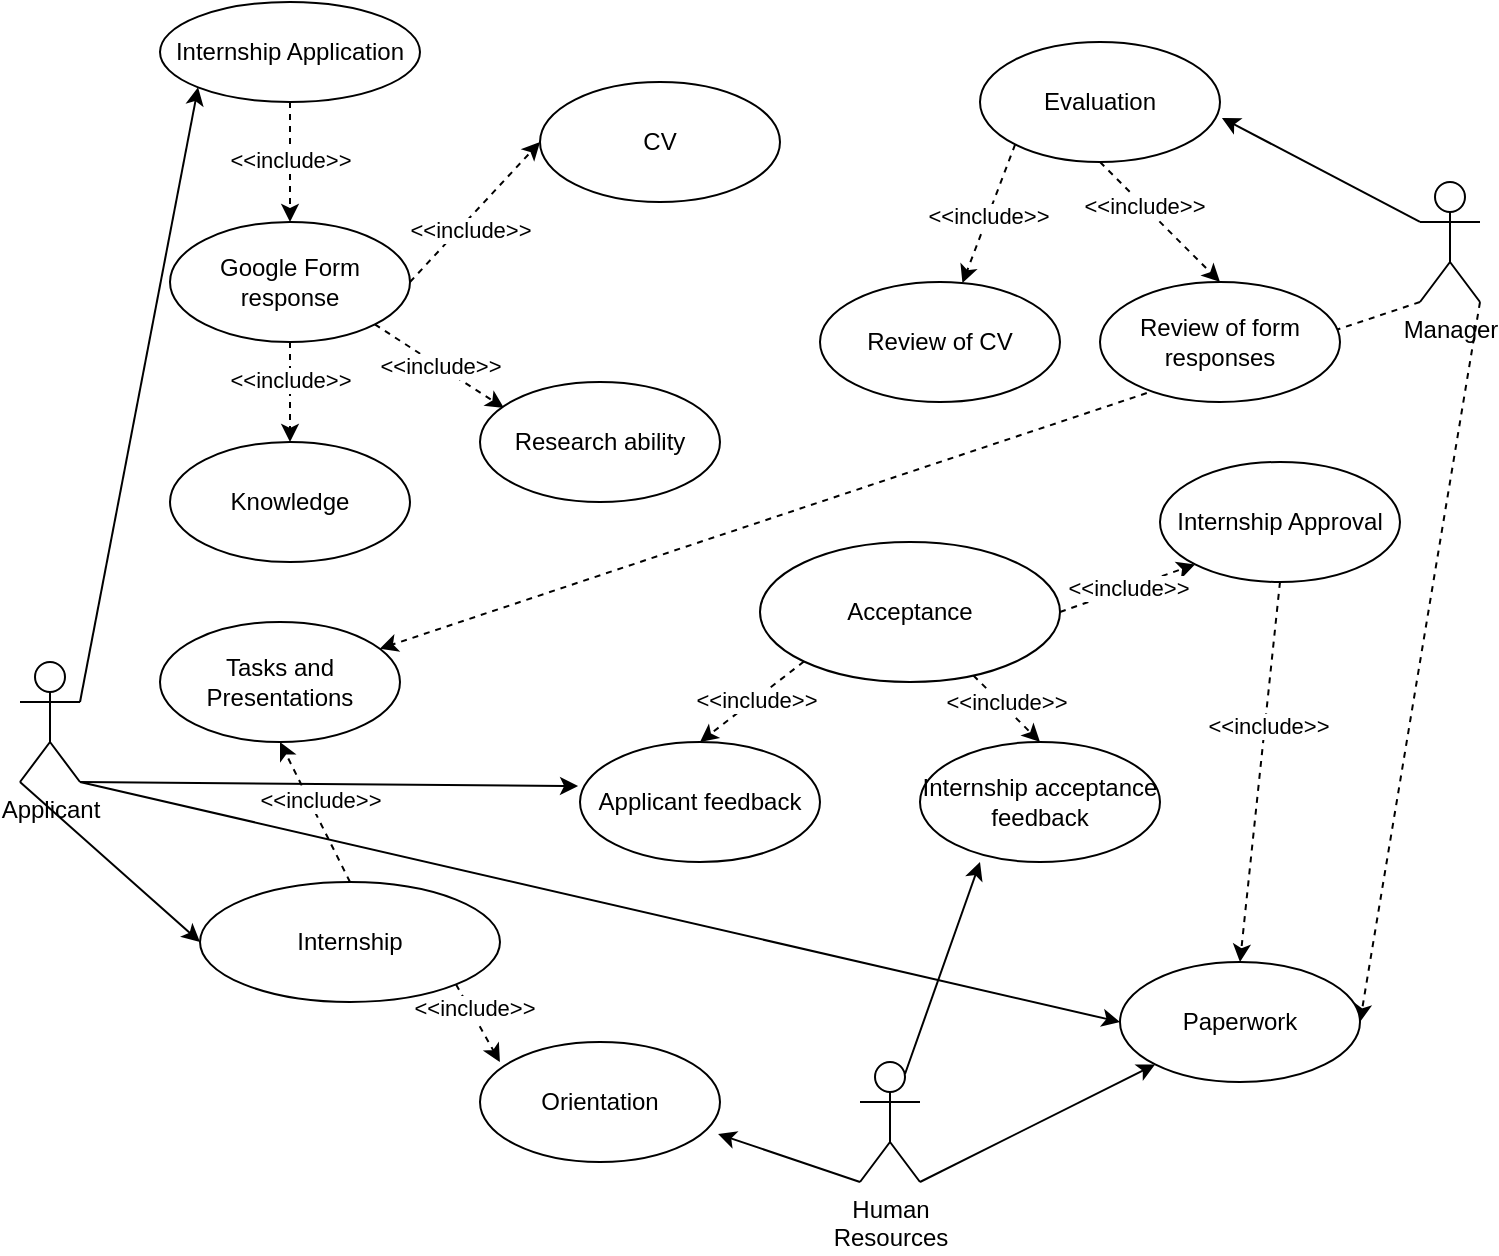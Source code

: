 <mxfile version="14.9.5" type="device"><diagram id="lWNCfgWXgskCRjdczsk7" name="Page-1"><mxGraphModel dx="1426" dy="693" grid="1" gridSize="10" guides="1" tooltips="1" connect="1" arrows="1" fold="1" page="1" pageScale="1" pageWidth="850" pageHeight="1100" math="0" shadow="0"><root><mxCell id="0"/><mxCell id="1" parent="0"/><mxCell id="iGHBHf8nV2xLKh5BKwFC-67" style="edgeStyle=none;rounded=0;orthogonalLoop=1;jettySize=auto;html=1;exitX=0.75;exitY=0.1;exitDx=0;exitDy=0;exitPerimeter=0;entryX=0.25;entryY=1;entryDx=0;entryDy=0;entryPerimeter=0;" edge="1" parent="1" source="iGHBHf8nV2xLKh5BKwFC-1" target="iGHBHf8nV2xLKh5BKwFC-40"><mxGeometry relative="1" as="geometry"/></mxCell><mxCell id="iGHBHf8nV2xLKh5BKwFC-68" style="edgeStyle=none;rounded=0;orthogonalLoop=1;jettySize=auto;html=1;exitX=1;exitY=1;exitDx=0;exitDy=0;exitPerimeter=0;entryX=0;entryY=1;entryDx=0;entryDy=0;" edge="1" parent="1" source="iGHBHf8nV2xLKh5BKwFC-1" target="iGHBHf8nV2xLKh5BKwFC-61"><mxGeometry relative="1" as="geometry"/></mxCell><mxCell id="iGHBHf8nV2xLKh5BKwFC-72" style="edgeStyle=none;rounded=0;orthogonalLoop=1;jettySize=auto;html=1;exitX=0;exitY=1;exitDx=0;exitDy=0;exitPerimeter=0;entryX=0.992;entryY=0.767;entryDx=0;entryDy=0;entryPerimeter=0;" edge="1" parent="1" source="iGHBHf8nV2xLKh5BKwFC-1" target="iGHBHf8nV2xLKh5BKwFC-71"><mxGeometry relative="1" as="geometry"/></mxCell><mxCell id="iGHBHf8nV2xLKh5BKwFC-1" value="&lt;div&gt;Human&lt;/div&gt;&lt;div&gt;Resources&lt;/div&gt;" style="shape=umlActor;verticalLabelPosition=bottom;verticalAlign=top;html=1;outlineConnect=0;" vertex="1" parent="1"><mxGeometry x="480" y="590" width="30" height="60" as="geometry"/></mxCell><mxCell id="iGHBHf8nV2xLKh5BKwFC-31" style="edgeStyle=none;rounded=0;orthogonalLoop=1;jettySize=auto;html=1;exitX=0;exitY=0.333;exitDx=0;exitDy=0;exitPerimeter=0;entryX=1.008;entryY=0.633;entryDx=0;entryDy=0;entryPerimeter=0;" edge="1" parent="1" source="iGHBHf8nV2xLKh5BKwFC-2" target="iGHBHf8nV2xLKh5BKwFC-30"><mxGeometry relative="1" as="geometry"/></mxCell><mxCell id="iGHBHf8nV2xLKh5BKwFC-64" style="edgeStyle=none;rounded=0;orthogonalLoop=1;jettySize=auto;html=1;exitX=1;exitY=1;exitDx=0;exitDy=0;exitPerimeter=0;entryX=1;entryY=0.5;entryDx=0;entryDy=0;dashed=1;" edge="1" parent="1" source="iGHBHf8nV2xLKh5BKwFC-2" target="iGHBHf8nV2xLKh5BKwFC-61"><mxGeometry relative="1" as="geometry"/></mxCell><mxCell id="iGHBHf8nV2xLKh5BKwFC-78" style="edgeStyle=none;rounded=0;orthogonalLoop=1;jettySize=auto;html=1;exitX=0;exitY=1;exitDx=0;exitDy=0;exitPerimeter=0;dashed=1;" edge="1" parent="1" source="iGHBHf8nV2xLKh5BKwFC-2" target="iGHBHf8nV2xLKh5BKwFC-76"><mxGeometry relative="1" as="geometry"/></mxCell><mxCell id="iGHBHf8nV2xLKh5BKwFC-2" value="&lt;div&gt;Manager&lt;/div&gt;&lt;div&gt;&lt;br&gt;&lt;/div&gt;" style="shape=umlActor;verticalLabelPosition=bottom;verticalAlign=top;html=1;outlineConnect=0;" vertex="1" parent="1"><mxGeometry x="760" y="150" width="30" height="60" as="geometry"/></mxCell><mxCell id="iGHBHf8nV2xLKh5BKwFC-28" style="edgeStyle=none;rounded=0;orthogonalLoop=1;jettySize=auto;html=1;exitX=1;exitY=0.333;exitDx=0;exitDy=0;exitPerimeter=0;entryX=0;entryY=1;entryDx=0;entryDy=0;" edge="1" parent="1" source="iGHBHf8nV2xLKh5BKwFC-3" target="iGHBHf8nV2xLKh5BKwFC-6"><mxGeometry relative="1" as="geometry"/></mxCell><mxCell id="iGHBHf8nV2xLKh5BKwFC-46" style="edgeStyle=none;rounded=0;orthogonalLoop=1;jettySize=auto;html=1;exitX=1;exitY=1;exitDx=0;exitDy=0;exitPerimeter=0;entryX=-0.008;entryY=0.367;entryDx=0;entryDy=0;entryPerimeter=0;" edge="1" parent="1" source="iGHBHf8nV2xLKh5BKwFC-3" target="iGHBHf8nV2xLKh5BKwFC-44"><mxGeometry relative="1" as="geometry"/></mxCell><mxCell id="iGHBHf8nV2xLKh5BKwFC-66" style="edgeStyle=none;rounded=0;orthogonalLoop=1;jettySize=auto;html=1;exitX=1;exitY=1;exitDx=0;exitDy=0;exitPerimeter=0;entryX=0;entryY=0.5;entryDx=0;entryDy=0;" edge="1" parent="1" source="iGHBHf8nV2xLKh5BKwFC-3" target="iGHBHf8nV2xLKh5BKwFC-61"><mxGeometry relative="1" as="geometry"/></mxCell><mxCell id="iGHBHf8nV2xLKh5BKwFC-70" style="edgeStyle=none;rounded=0;orthogonalLoop=1;jettySize=auto;html=1;exitX=0;exitY=1;exitDx=0;exitDy=0;exitPerimeter=0;entryX=0;entryY=0.5;entryDx=0;entryDy=0;" edge="1" parent="1" source="iGHBHf8nV2xLKh5BKwFC-3" target="iGHBHf8nV2xLKh5BKwFC-69"><mxGeometry relative="1" as="geometry"/></mxCell><mxCell id="iGHBHf8nV2xLKh5BKwFC-77" style="edgeStyle=none;rounded=0;orthogonalLoop=1;jettySize=auto;html=1;exitX=0;exitY=1;exitDx=0;exitDy=0;exitPerimeter=0;dashed=1;" edge="1" parent="1" source="iGHBHf8nV2xLKh5BKwFC-3"><mxGeometry relative="1" as="geometry"><mxPoint x="60" y="450" as="targetPoint"/></mxGeometry></mxCell><mxCell id="iGHBHf8nV2xLKh5BKwFC-3" value="Applicant" style="shape=umlActor;verticalLabelPosition=bottom;verticalAlign=top;html=1;outlineConnect=0;" vertex="1" parent="1"><mxGeometry x="60" y="390" width="30" height="60" as="geometry"/></mxCell><mxCell id="iGHBHf8nV2xLKh5BKwFC-14" style="edgeStyle=orthogonalEdgeStyle;rounded=0;orthogonalLoop=1;jettySize=auto;html=1;exitX=0.5;exitY=1;exitDx=0;exitDy=0;entryX=0.5;entryY=0;entryDx=0;entryDy=0;dashed=1;" edge="1" parent="1" source="iGHBHf8nV2xLKh5BKwFC-6" target="iGHBHf8nV2xLKh5BKwFC-12"><mxGeometry relative="1" as="geometry"/></mxCell><mxCell id="iGHBHf8nV2xLKh5BKwFC-15" value="&amp;lt;&amp;lt;include&amp;gt;&amp;gt;" style="edgeLabel;html=1;align=center;verticalAlign=middle;resizable=0;points=[];" vertex="1" connectable="0" parent="iGHBHf8nV2xLKh5BKwFC-14"><mxGeometry x="-0.033" relative="1" as="geometry"><mxPoint as="offset"/></mxGeometry></mxCell><mxCell id="iGHBHf8nV2xLKh5BKwFC-6" value="&lt;span class=&quot;VIiyi&quot; lang=&quot;en&quot;&gt;&lt;span class=&quot;JLqJ4b ChMk0b&quot;&gt;&lt;span&gt;Internship Application&lt;/span&gt;&lt;/span&gt;&lt;/span&gt; " style="ellipse;whiteSpace=wrap;html=1;" vertex="1" parent="1"><mxGeometry x="130" y="60" width="130" height="50" as="geometry"/></mxCell><mxCell id="iGHBHf8nV2xLKh5BKwFC-16" style="edgeStyle=orthogonalEdgeStyle;rounded=0;orthogonalLoop=1;jettySize=auto;html=1;exitX=0.5;exitY=1;exitDx=0;exitDy=0;dashed=1;entryX=0.5;entryY=0;entryDx=0;entryDy=0;" edge="1" parent="1" source="iGHBHf8nV2xLKh5BKwFC-12" target="iGHBHf8nV2xLKh5BKwFC-19"><mxGeometry relative="1" as="geometry"><mxPoint x="190" y="310" as="targetPoint"/></mxGeometry></mxCell><mxCell id="iGHBHf8nV2xLKh5BKwFC-17" value="&amp;lt;&amp;lt;include&amp;gt;&amp;gt;" style="edgeLabel;html=1;align=center;verticalAlign=middle;resizable=0;points=[];" vertex="1" connectable="0" parent="iGHBHf8nV2xLKh5BKwFC-16"><mxGeometry x="-0.25" relative="1" as="geometry"><mxPoint as="offset"/></mxGeometry></mxCell><mxCell id="iGHBHf8nV2xLKh5BKwFC-20" style="rounded=0;orthogonalLoop=1;jettySize=auto;html=1;exitX=1;exitY=0.5;exitDx=0;exitDy=0;dashed=1;entryX=0;entryY=0.5;entryDx=0;entryDy=0;" edge="1" parent="1" source="iGHBHf8nV2xLKh5BKwFC-12" target="iGHBHf8nV2xLKh5BKwFC-22"><mxGeometry relative="1" as="geometry"><mxPoint x="370" y="200" as="targetPoint"/></mxGeometry></mxCell><mxCell id="iGHBHf8nV2xLKh5BKwFC-21" value="&lt;div&gt;&amp;lt;&amp;lt;include&amp;gt;&amp;gt;&lt;/div&gt;" style="edgeLabel;html=1;align=center;verticalAlign=middle;resizable=0;points=[];" vertex="1" connectable="0" parent="iGHBHf8nV2xLKh5BKwFC-20"><mxGeometry x="-0.25" y="-1" relative="1" as="geometry"><mxPoint x="5" y="-1" as="offset"/></mxGeometry></mxCell><mxCell id="iGHBHf8nV2xLKh5BKwFC-25" value="&lt;div&gt;&amp;lt;&amp;lt;include&amp;gt;&amp;gt;&lt;/div&gt;" style="rounded=0;orthogonalLoop=1;jettySize=auto;html=1;exitX=1;exitY=1;exitDx=0;exitDy=0;dashed=1;entryX=0.1;entryY=0.217;entryDx=0;entryDy=0;entryPerimeter=0;" edge="1" parent="1" source="iGHBHf8nV2xLKh5BKwFC-12" target="iGHBHf8nV2xLKh5BKwFC-26"><mxGeometry relative="1" as="geometry"><mxPoint x="320" y="290" as="targetPoint"/></mxGeometry></mxCell><mxCell id="iGHBHf8nV2xLKh5BKwFC-12" value="&lt;span class=&quot;VIiyi&quot; lang=&quot;en&quot;&gt;&lt;span class=&quot;JLqJ4b ChMk0b&quot;&gt;&lt;span&gt;Google Form response&lt;/span&gt;&lt;/span&gt;&lt;/span&gt; " style="ellipse;whiteSpace=wrap;html=1;" vertex="1" parent="1"><mxGeometry x="135" y="170" width="120" height="60" as="geometry"/></mxCell><mxCell id="iGHBHf8nV2xLKh5BKwFC-19" value="&lt;div&gt;Knowledge&lt;/div&gt;" style="ellipse;whiteSpace=wrap;html=1;" vertex="1" parent="1"><mxGeometry x="135" y="280" width="120" height="60" as="geometry"/></mxCell><mxCell id="iGHBHf8nV2xLKh5BKwFC-22" value="&lt;div&gt;CV&lt;/div&gt;" style="ellipse;whiteSpace=wrap;html=1;" vertex="1" parent="1"><mxGeometry x="320" y="100" width="120" height="60" as="geometry"/></mxCell><mxCell id="iGHBHf8nV2xLKh5BKwFC-26" value="&lt;span class=&quot;VIiyi&quot; lang=&quot;en&quot;&gt;&lt;span class=&quot;JLqJ4b ChMk0b&quot;&gt;&lt;span&gt;Research ability&lt;/span&gt;&lt;/span&gt;&lt;/span&gt; " style="ellipse;whiteSpace=wrap;html=1;" vertex="1" parent="1"><mxGeometry x="290" y="250" width="120" height="60" as="geometry"/></mxCell><mxCell id="iGHBHf8nV2xLKh5BKwFC-32" style="edgeStyle=none;rounded=0;orthogonalLoop=1;jettySize=auto;html=1;exitX=0.5;exitY=1;exitDx=0;exitDy=0;dashed=1;entryX=0.5;entryY=0;entryDx=0;entryDy=0;" edge="1" parent="1" source="iGHBHf8nV2xLKh5BKwFC-30" target="iGHBHf8nV2xLKh5BKwFC-34"><mxGeometry relative="1" as="geometry"><mxPoint x="610" y="220" as="targetPoint"/></mxGeometry></mxCell><mxCell id="iGHBHf8nV2xLKh5BKwFC-33" value="&lt;div&gt;&amp;lt;&amp;lt;include&amp;gt;&amp;gt;&lt;/div&gt;" style="edgeLabel;html=1;align=center;verticalAlign=middle;resizable=0;points=[];" vertex="1" connectable="0" parent="iGHBHf8nV2xLKh5BKwFC-32"><mxGeometry x="-0.286" relative="1" as="geometry"><mxPoint as="offset"/></mxGeometry></mxCell><mxCell id="iGHBHf8nV2xLKh5BKwFC-35" style="edgeStyle=none;rounded=0;orthogonalLoop=1;jettySize=auto;html=1;exitX=0;exitY=1;exitDx=0;exitDy=0;dashed=1;" edge="1" parent="1" source="iGHBHf8nV2xLKh5BKwFC-30" target="iGHBHf8nV2xLKh5BKwFC-36"><mxGeometry relative="1" as="geometry"><mxPoint x="510" y="200" as="targetPoint"/></mxGeometry></mxCell><mxCell id="iGHBHf8nV2xLKh5BKwFC-37" value="&amp;lt;&amp;lt;include&amp;gt;&amp;gt;" style="edgeLabel;html=1;align=center;verticalAlign=middle;resizable=0;points=[];" vertex="1" connectable="0" parent="iGHBHf8nV2xLKh5BKwFC-35"><mxGeometry x="0.007" relative="1" as="geometry"><mxPoint as="offset"/></mxGeometry></mxCell><mxCell id="iGHBHf8nV2xLKh5BKwFC-30" value="Evaluation" style="ellipse;whiteSpace=wrap;html=1;" vertex="1" parent="1"><mxGeometry x="540" y="80" width="120" height="60" as="geometry"/></mxCell><mxCell id="iGHBHf8nV2xLKh5BKwFC-34" value="&lt;span class=&quot;VIiyi&quot; lang=&quot;en&quot;&gt;&lt;span class=&quot;JLqJ4b ChMk0b&quot;&gt;&lt;span&gt;Review of form responses&lt;/span&gt;&lt;/span&gt;&lt;/span&gt; " style="ellipse;whiteSpace=wrap;html=1;" vertex="1" parent="1"><mxGeometry x="600" y="200" width="120" height="60" as="geometry"/></mxCell><mxCell id="iGHBHf8nV2xLKh5BKwFC-36" value="Review of CV" style="ellipse;whiteSpace=wrap;html=1;" vertex="1" parent="1"><mxGeometry x="460" y="200" width="120" height="60" as="geometry"/></mxCell><mxCell id="iGHBHf8nV2xLKh5BKwFC-39" style="edgeStyle=none;rounded=0;orthogonalLoop=1;jettySize=auto;html=1;dashed=1;entryX=0.5;entryY=0;entryDx=0;entryDy=0;" edge="1" parent="1" source="iGHBHf8nV2xLKh5BKwFC-38" target="iGHBHf8nV2xLKh5BKwFC-40"><mxGeometry relative="1" as="geometry"><mxPoint x="505" y="460" as="targetPoint"/></mxGeometry></mxCell><mxCell id="iGHBHf8nV2xLKh5BKwFC-41" value="&amp;lt;&amp;lt;include&amp;gt;&amp;gt;" style="edgeLabel;html=1;align=center;verticalAlign=middle;resizable=0;points=[];" vertex="1" connectable="0" parent="iGHBHf8nV2xLKh5BKwFC-39"><mxGeometry x="-0.1" y="2" relative="1" as="geometry"><mxPoint as="offset"/></mxGeometry></mxCell><mxCell id="iGHBHf8nV2xLKh5BKwFC-43" style="edgeStyle=none;rounded=0;orthogonalLoop=1;jettySize=auto;html=1;exitX=0;exitY=1;exitDx=0;exitDy=0;dashed=1;entryX=0.5;entryY=0;entryDx=0;entryDy=0;" edge="1" parent="1" source="iGHBHf8nV2xLKh5BKwFC-38" target="iGHBHf8nV2xLKh5BKwFC-44"><mxGeometry relative="1" as="geometry"><mxPoint x="420" y="460" as="targetPoint"/></mxGeometry></mxCell><mxCell id="iGHBHf8nV2xLKh5BKwFC-45" value="&amp;lt;&amp;lt;include&amp;gt;&amp;gt;" style="edgeLabel;html=1;align=center;verticalAlign=middle;resizable=0;points=[];" vertex="1" connectable="0" parent="iGHBHf8nV2xLKh5BKwFC-43"><mxGeometry x="-0.055" relative="1" as="geometry"><mxPoint as="offset"/></mxGeometry></mxCell><mxCell id="iGHBHf8nV2xLKh5BKwFC-47" value="&amp;lt;&amp;lt;include&amp;gt;&amp;gt;" style="edgeStyle=none;rounded=0;orthogonalLoop=1;jettySize=auto;html=1;exitX=1;exitY=0.5;exitDx=0;exitDy=0;dashed=1;entryX=0;entryY=1;entryDx=0;entryDy=0;" edge="1" parent="1" source="iGHBHf8nV2xLKh5BKwFC-38" target="iGHBHf8nV2xLKh5BKwFC-48"><mxGeometry relative="1" as="geometry"><mxPoint x="670" y="340" as="targetPoint"/></mxGeometry></mxCell><mxCell id="iGHBHf8nV2xLKh5BKwFC-38" value="Acceptance" style="ellipse;whiteSpace=wrap;html=1;" vertex="1" parent="1"><mxGeometry x="430" y="330" width="150" height="70" as="geometry"/></mxCell><mxCell id="iGHBHf8nV2xLKh5BKwFC-40" value="&lt;span class=&quot;VIiyi&quot; lang=&quot;en&quot;&gt;&lt;span class=&quot;JLqJ4b ChMk0b&quot;&gt;&lt;span&gt;Internship acceptance feedback&lt;/span&gt;&lt;/span&gt;&lt;/span&gt; " style="ellipse;whiteSpace=wrap;html=1;" vertex="1" parent="1"><mxGeometry x="510" y="430" width="120" height="60" as="geometry"/></mxCell><mxCell id="iGHBHf8nV2xLKh5BKwFC-44" value="Applicant feedback" style="ellipse;whiteSpace=wrap;html=1;" vertex="1" parent="1"><mxGeometry x="340" y="430" width="120" height="60" as="geometry"/></mxCell><mxCell id="iGHBHf8nV2xLKh5BKwFC-60" style="edgeStyle=none;rounded=0;orthogonalLoop=1;jettySize=auto;html=1;exitX=0.5;exitY=1;exitDx=0;exitDy=0;dashed=1;entryX=0.5;entryY=0;entryDx=0;entryDy=0;" edge="1" parent="1" source="iGHBHf8nV2xLKh5BKwFC-48" target="iGHBHf8nV2xLKh5BKwFC-61"><mxGeometry relative="1" as="geometry"><mxPoint x="700" y="400" as="targetPoint"/></mxGeometry></mxCell><mxCell id="iGHBHf8nV2xLKh5BKwFC-65" value="&amp;lt;&amp;lt;include&amp;gt;&amp;gt;" style="edgeLabel;html=1;align=center;verticalAlign=middle;resizable=0;points=[];" vertex="1" connectable="0" parent="iGHBHf8nV2xLKh5BKwFC-60"><mxGeometry x="-0.246" y="1" relative="1" as="geometry"><mxPoint as="offset"/></mxGeometry></mxCell><mxCell id="iGHBHf8nV2xLKh5BKwFC-48" value="&lt;span class=&quot;VIiyi&quot; lang=&quot;en&quot;&gt;&lt;span class=&quot;JLqJ4b ChMk0b&quot;&gt;&lt;span&gt;Internship Approval&lt;/span&gt;&lt;/span&gt;&lt;/span&gt; " style="ellipse;whiteSpace=wrap;html=1;" vertex="1" parent="1"><mxGeometry x="630" y="290" width="120" height="60" as="geometry"/></mxCell><mxCell id="iGHBHf8nV2xLKh5BKwFC-61" value="Paperwork" style="ellipse;whiteSpace=wrap;html=1;" vertex="1" parent="1"><mxGeometry x="610" y="540" width="120" height="60" as="geometry"/></mxCell><mxCell id="iGHBHf8nV2xLKh5BKwFC-73" style="edgeStyle=none;rounded=0;orthogonalLoop=1;jettySize=auto;html=1;exitX=1;exitY=1;exitDx=0;exitDy=0;entryX=0.083;entryY=0.167;entryDx=0;entryDy=0;entryPerimeter=0;dashed=1;" edge="1" parent="1" source="iGHBHf8nV2xLKh5BKwFC-69" target="iGHBHf8nV2xLKh5BKwFC-71"><mxGeometry relative="1" as="geometry"/></mxCell><mxCell id="iGHBHf8nV2xLKh5BKwFC-74" value="&amp;lt;&amp;lt;include&amp;gt;&amp;gt;" style="edgeLabel;html=1;align=center;verticalAlign=middle;resizable=0;points=[];" vertex="1" connectable="0" parent="iGHBHf8nV2xLKh5BKwFC-73"><mxGeometry x="-0.342" y="2" relative="1" as="geometry"><mxPoint as="offset"/></mxGeometry></mxCell><mxCell id="iGHBHf8nV2xLKh5BKwFC-75" value="&amp;lt;&amp;lt;include&amp;gt;&amp;gt;" style="edgeStyle=none;rounded=0;orthogonalLoop=1;jettySize=auto;html=1;exitX=0.5;exitY=0;exitDx=0;exitDy=0;dashed=1;entryX=0.5;entryY=1;entryDx=0;entryDy=0;" edge="1" parent="1" source="iGHBHf8nV2xLKh5BKwFC-69" target="iGHBHf8nV2xLKh5BKwFC-76"><mxGeometry x="0.086" y="-4" relative="1" as="geometry"><mxPoint x="150" y="600" as="targetPoint"/><Array as="points"/><mxPoint y="-1" as="offset"/></mxGeometry></mxCell><mxCell id="iGHBHf8nV2xLKh5BKwFC-69" value="&lt;span class=&quot;VIiyi&quot; lang=&quot;en&quot;&gt;&lt;span class=&quot;JLqJ4b ChMk0b&quot;&gt;&lt;span&gt;Internship&lt;/span&gt;&lt;/span&gt;&lt;/span&gt; " style="ellipse;whiteSpace=wrap;html=1;" vertex="1" parent="1"><mxGeometry x="150" y="500" width="150" height="60" as="geometry"/></mxCell><mxCell id="iGHBHf8nV2xLKh5BKwFC-71" value="&lt;div&gt;Orientation&lt;/div&gt;" style="ellipse;whiteSpace=wrap;html=1;" vertex="1" parent="1"><mxGeometry x="290" y="580" width="120" height="60" as="geometry"/></mxCell><mxCell id="iGHBHf8nV2xLKh5BKwFC-76" value="&lt;div&gt;Tasks and Presentations&lt;/div&gt;" style="ellipse;whiteSpace=wrap;html=1;" vertex="1" parent="1"><mxGeometry x="130" y="370" width="120" height="60" as="geometry"/></mxCell></root></mxGraphModel></diagram></mxfile>